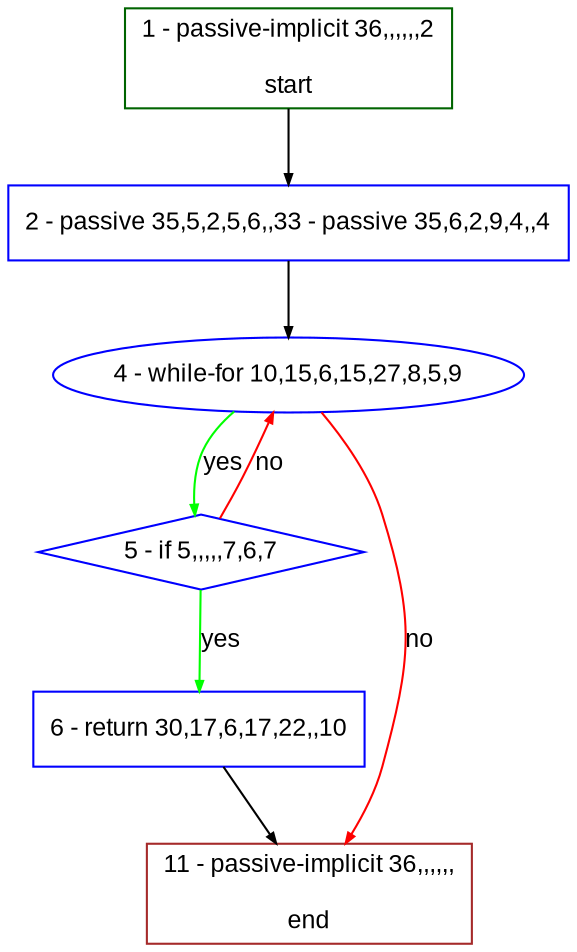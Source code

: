 digraph "" {
  graph [bgcolor="white", fillcolor="#FFFFCC", pack="true", packmode="clust", fontname="Arial", label="", fontsize="12", compound="true", style="rounded,filled"];
  node [node_initialized="no", fillcolor="white", fontname="Arial", label="", color="grey", fontsize="12", fixedsize="false", compound="true", shape="rectangle", style="filled"];
  edge [arrowtail="none", lhead="", fontcolor="black", fontname="Arial", label="", color="black", fontsize="12", arrowhead="normal", arrowsize="0.5", compound="true", ltail="", dir="forward"];
  __N1 [fillcolor="#ffffff", label="2 - passive 35,5,2,5,6,,33 - passive 35,6,2,9,4,,4", color="#0000ff", shape="box", style="filled"];
  __N2 [fillcolor="#ffffff", label="1 - passive-implicit 36,,,,,,2\n\nstart", color="#006400", shape="box", style="filled"];
  __N3 [fillcolor="#ffffff", label="4 - while-for 10,15,6,15,27,8,5,9", color="#0000ff", shape="oval", style="filled"];
  __N4 [fillcolor="#ffffff", label="5 - if 5,,,,,7,6,7", color="#0000ff", shape="diamond", style="filled"];
  __N5 [fillcolor="#ffffff", label="11 - passive-implicit 36,,,,,,\n\nend", color="#a52a2a", shape="box", style="filled"];
  __N6 [fillcolor="#ffffff", label="6 - return 30,17,6,17,22,,10", color="#0000ff", shape="box", style="filled"];
  __N2 -> __N1 [arrowtail="none", color="#000000", label="", arrowhead="normal", dir="forward"];
  __N1 -> __N3 [arrowtail="none", color="#000000", label="", arrowhead="normal", dir="forward"];
  __N3 -> __N4 [arrowtail="none", color="#00ff00", label="yes", arrowhead="normal", dir="forward"];
  __N4 -> __N3 [arrowtail="none", color="#ff0000", label="no", arrowhead="normal", dir="forward"];
  __N3 -> __N5 [arrowtail="none", color="#ff0000", label="no", arrowhead="normal", dir="forward"];
  __N4 -> __N6 [arrowtail="none", color="#00ff00", label="yes", arrowhead="normal", dir="forward"];
  __N6 -> __N5 [arrowtail="none", color="#000000", label="", arrowhead="normal", dir="forward"];
}
